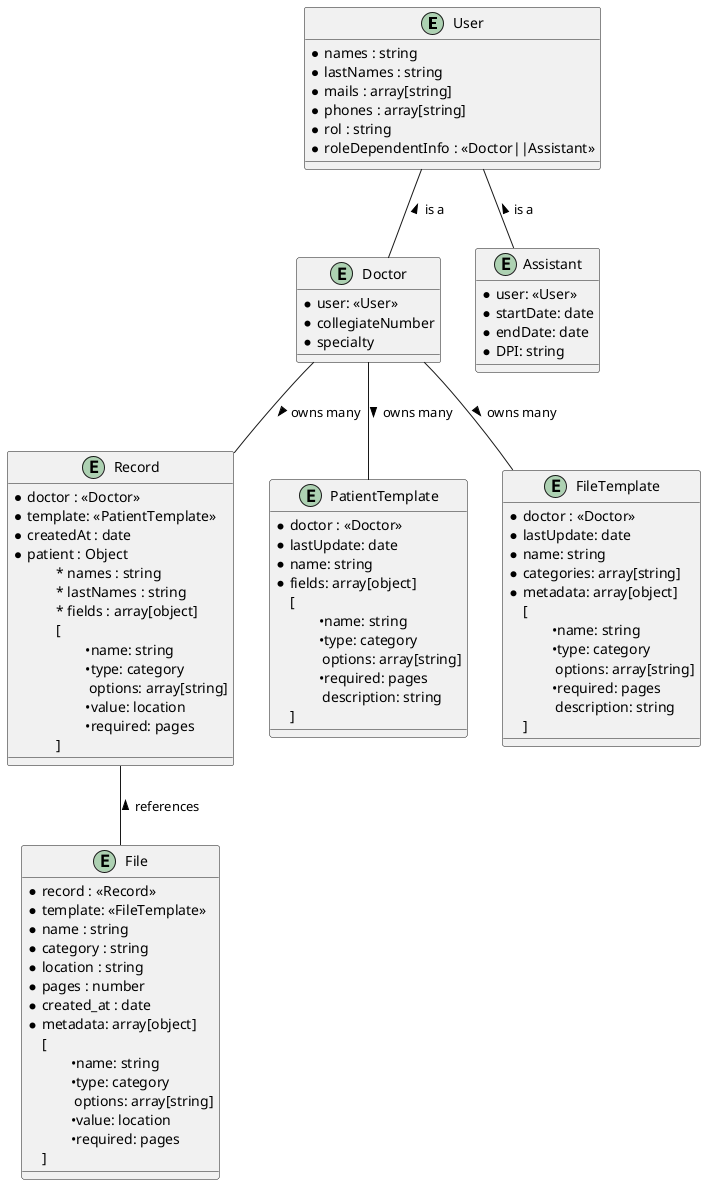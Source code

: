 @startuml entity

entity User {
    * names : string
    * lastNames : string
    * mails : array[string]
    * phones : array[string]
    * rol : string
    * roleDependentInfo : <<Doctor||Assistant>>
}

entity Doctor {
    * user: <<User>>
    * collegiateNumber
    * specialty
}

entity Assistant {
    * user: <<User>>
    * startDate: date
    * endDate: date
    * DPI: string
}

entity Record {
    * doctor : <<Doctor>>
    * template: <<PatientTemplate>> 
    * createdAt : date
    * patient : Object
    \t* names : string
    \t* lastNames : string
    \t* fields : array[object]
    \t[
        \t\t•name: string
        \t\t•type: category
        \t\t options: array[string]
        \t\t•value: location
        \t\t•required: pages
    \t]
    
}

entity PatientTemplate {
    * doctor : <<Doctor>>
    * lastUpdate: date
    * name: string
    * fields: array[object]
    [
        \t•name: string
        \t•type: category
        \t options: array[string]
        \t•required: pages
        \t description: string
    ]
}

entity FileTemplate {
    * doctor : <<Doctor>>
    * lastUpdate: date
    * name: string
    * categories: array[string]
    * metadata: array[object]
    [
        \t•name: string
        \t•type: category
        \t options: array[string]
        \t•required: pages
        \t description: string
    ]
}

entity File {
    * record : <<Record>>
    * template: <<FileTemplate>> 
    * name : string
    * category : string
    * location : string
    * pages : number
    * created_at : date
    * metadata: array[object]
    [
        \t•name: string
        \t•type: category
        \t options: array[string]
        \t•value: location
        \t•required: pages
    ]
}

User -d- Doctor : < is a
User -d- Assistant : < is a

Record -u- Doctor : < owns many
Record -- File  : < references

Doctor -- FileTemplate : > owns many 
Doctor -- PatientTemplate : > owns many

@enduml